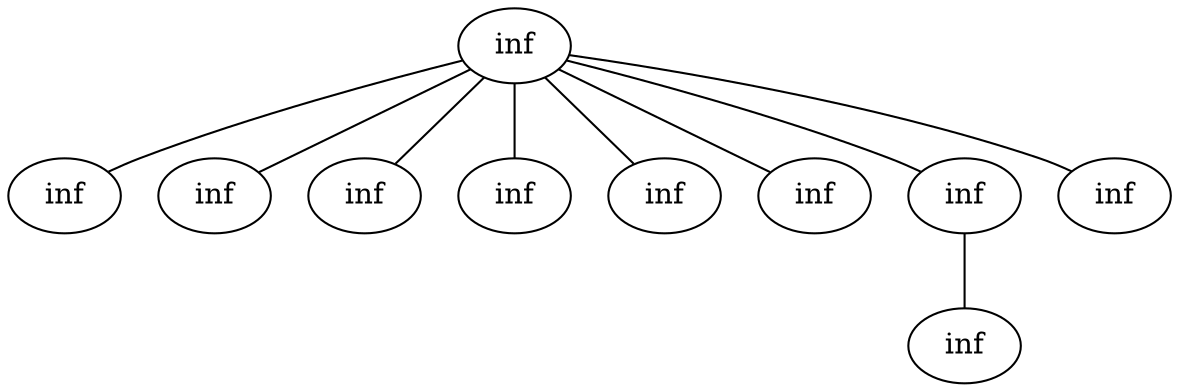 graph X {
  8 [label="inf"];
  0 [label="inf"];
  2 [label="inf"];
  3 [label="inf"];
  4 [label="inf"];
  5 [label="inf"];
  6 [label="inf"];
  7 [label="inf"];
  9 [label="inf"];
  1 [label="inf"];
  8 -- 0 [weight=21];
  8 -- 2 [weight=23];
  8 -- 3 [weight=18];
  8 -- 4 [weight=24];
  8 -- 5 [weight=19];
  8 -- 6 [weight=29];
  8 -- 7 [weight=15];
  8 -- 9 [weight=22];
  7 -- 1 [weight=20];
}
